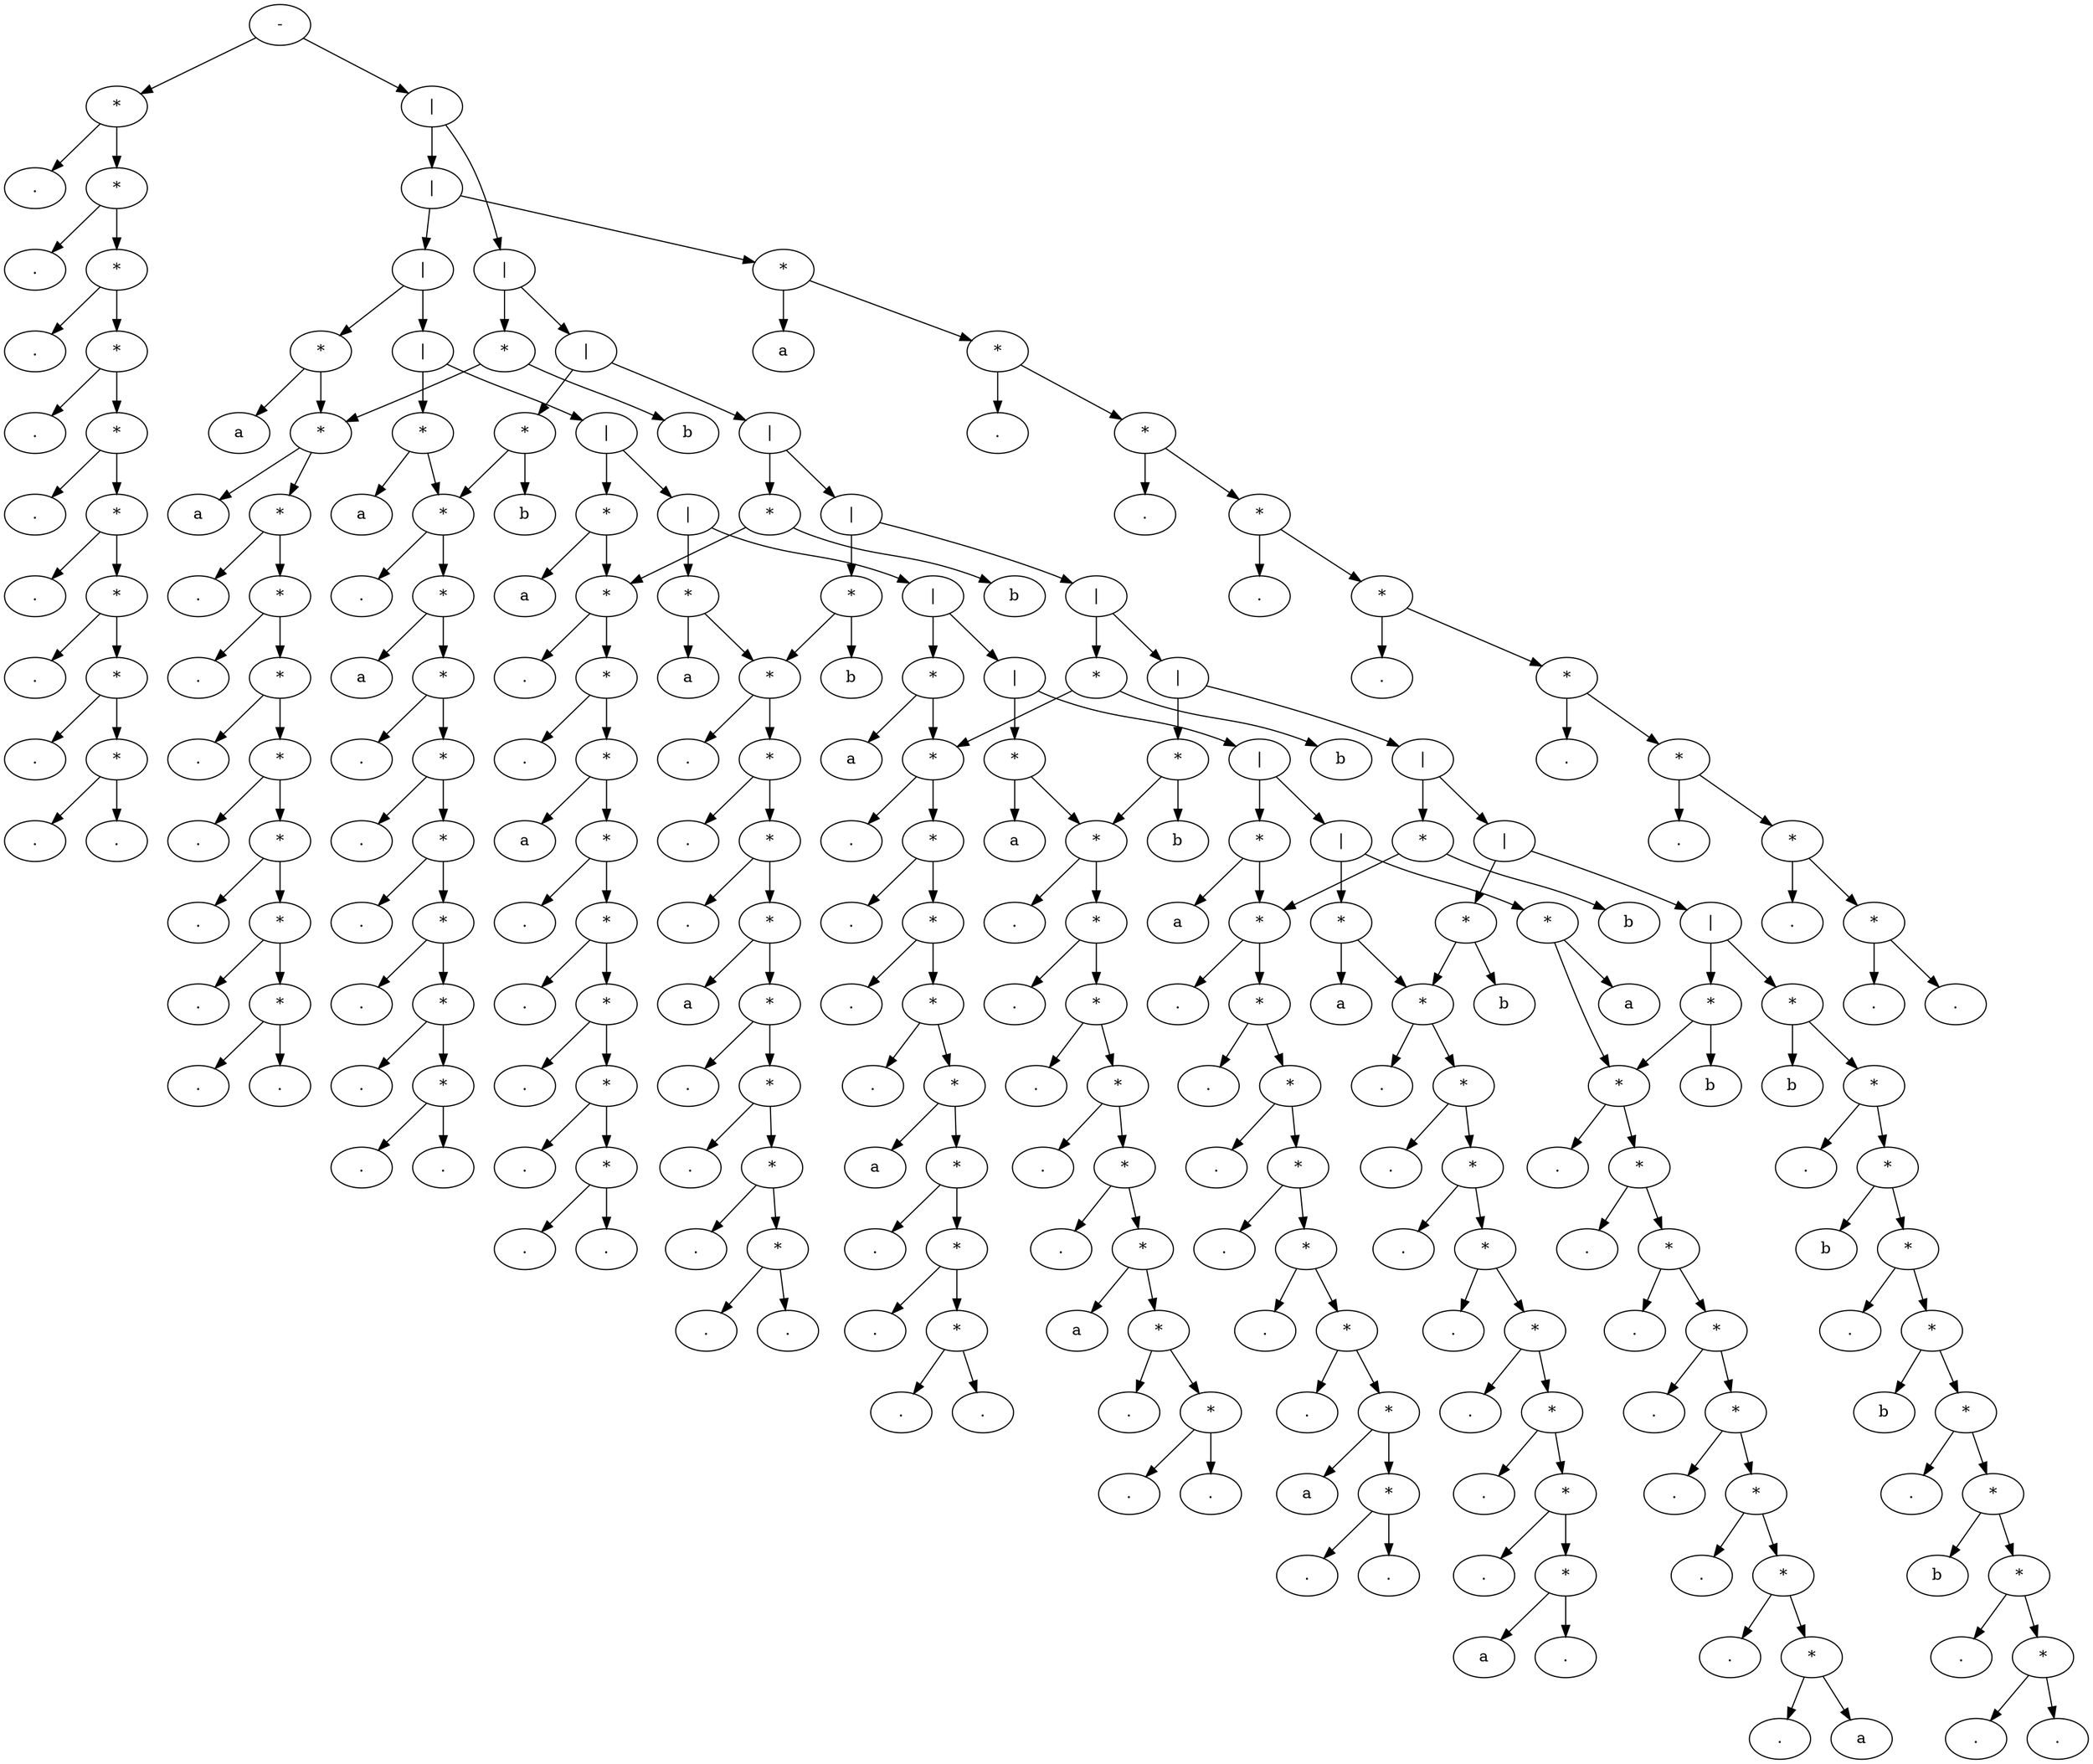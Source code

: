 digraph G {
	node_1 [label="-"]
		node_1 -> node_2
		node_1 -> node_3
	node_3 [label="|"]
		node_3 -> node_4
		node_3 -> node_5
	node_5 [label="|"]
		node_5 -> node_6
		node_5 -> node_7
	node_7 [label="|"]
		node_7 -> node_8
		node_7 -> node_9
	node_9 [label="|"]
		node_9 -> node_10
		node_9 -> node_11
	node_11 [label="|"]
		node_11 -> node_12
		node_11 -> node_13
	node_13 [label="|"]
		node_13 -> node_14
		node_13 -> node_15
	node_15 [label="|"]
		node_15 -> node_16
		node_15 -> node_17
	node_17 [label="|"]
		node_17 -> node_18
		node_17 -> node_19
	node_19 [label="|"]
		node_19 -> node_20
		node_19 -> node_21
	node_21 [label="|"]
		node_21 -> node_22
		node_21 -> node_23
	node_23 [label="*"]
		node_23 -> node_24
		node_23 -> node_25
	node_25 [label="*"]
		node_25 -> node_26
		node_25 -> node_27
	node_27 [label="*"]
		node_27 -> node_28
		node_27 -> node_29
	node_29 [label="*"]
		node_29 -> node_30
		node_29 -> node_31
	node_31 [label="*"]
		node_31 -> node_32
		node_31 -> node_33
	node_33 [label="*"]
		node_33 -> node_34
		node_33 -> node_35
	node_35 [label="*"]
		node_35 -> node_36
		node_35 -> node_37
	node_37 [label="*"]
		node_37 -> node_38
		node_37 -> node_39
	node_39 [label="*"]
		node_39 -> node_40
		node_39 -> node_41
	node_41[label="a"]
	node_40[label="."]
	node_38[label="."]
	node_36[label="."]
	node_34[label="."]
	node_32[label="."]
	node_30[label="."]
	node_28[label="."]
	node_26[label="."]
	node_24[label="a"]
	node_22 [label="*"]
		node_22 -> node_42
		node_22 -> node_43
	node_43 [label="*"]
		node_43 -> node_44
		node_43 -> node_45
	node_45 [label="*"]
		node_45 -> node_46
		node_45 -> node_47
	node_47 [label="*"]
		node_47 -> node_48
		node_47 -> node_49
	node_49 [label="*"]
		node_49 -> node_50
		node_49 -> node_51
	node_51 [label="*"]
		node_51 -> node_52
		node_51 -> node_53
	node_53 [label="*"]
		node_53 -> node_54
		node_53 -> node_55
	node_55 [label="*"]
		node_55 -> node_56
		node_55 -> node_57
	node_57 [label="*"]
		node_57 -> node_58
		node_57 -> node_59
	node_59[label="."]
	node_58[label="a"]
	node_56[label="."]
	node_54[label="."]
	node_52[label="."]
	node_50[label="."]
	node_48[label="."]
	node_46[label="."]
	node_44[label="."]
	node_42[label="a"]
	node_20 [label="*"]
		node_20 -> node_60
		node_20 -> node_61
	node_61 [label="*"]
		node_61 -> node_62
		node_61 -> node_63
	node_63 [label="*"]
		node_63 -> node_64
		node_63 -> node_65
	node_65 [label="*"]
		node_65 -> node_66
		node_65 -> node_67
	node_67 [label="*"]
		node_67 -> node_68
		node_67 -> node_69
	node_69 [label="*"]
		node_69 -> node_70
		node_69 -> node_71
	node_71 [label="*"]
		node_71 -> node_72
		node_71 -> node_73
	node_73 [label="*"]
		node_73 -> node_74
		node_73 -> node_75
	node_75 [label="*"]
		node_75 -> node_76
		node_75 -> node_77
	node_77[label="."]
	node_76[label="."]
	node_74[label="a"]
	node_72[label="."]
	node_70[label="."]
	node_68[label="."]
	node_66[label="."]
	node_64[label="."]
	node_62[label="."]
	node_60[label="a"]
	node_18 [label="*"]
		node_18 -> node_78
		node_18 -> node_79
	node_79 [label="*"]
		node_79 -> node_80
		node_79 -> node_81
	node_81 [label="*"]
		node_81 -> node_82
		node_81 -> node_83
	node_83 [label="*"]
		node_83 -> node_84
		node_83 -> node_85
	node_85 [label="*"]
		node_85 -> node_86
		node_85 -> node_87
	node_87 [label="*"]
		node_87 -> node_88
		node_87 -> node_89
	node_89 [label="*"]
		node_89 -> node_90
		node_89 -> node_91
	node_91 [label="*"]
		node_91 -> node_92
		node_91 -> node_93
	node_93 [label="*"]
		node_93 -> node_94
		node_93 -> node_95
	node_95[label="."]
	node_94[label="."]
	node_92[label="."]
	node_90[label="a"]
	node_88[label="."]
	node_86[label="."]
	node_84[label="."]
	node_82[label="."]
	node_80[label="."]
	node_78[label="a"]
	node_16 [label="*"]
		node_16 -> node_96
		node_16 -> node_97
	node_97 [label="*"]
		node_97 -> node_98
		node_97 -> node_99
	node_99 [label="*"]
		node_99 -> node_100
		node_99 -> node_101
	node_101 [label="*"]
		node_101 -> node_102
		node_101 -> node_103
	node_103 [label="*"]
		node_103 -> node_104
		node_103 -> node_105
	node_105 [label="*"]
		node_105 -> node_106
		node_105 -> node_107
	node_107 [label="*"]
		node_107 -> node_108
		node_107 -> node_109
	node_109 [label="*"]
		node_109 -> node_110
		node_109 -> node_111
	node_111 [label="*"]
		node_111 -> node_112
		node_111 -> node_113
	node_113[label="."]
	node_112[label="."]
	node_110[label="."]
	node_108[label="."]
	node_106[label="a"]
	node_104[label="."]
	node_102[label="."]
	node_100[label="."]
	node_98[label="."]
	node_96[label="a"]
	node_14 [label="*"]
		node_14 -> node_114
		node_14 -> node_115
	node_115 [label="*"]
		node_115 -> node_116
		node_115 -> node_117
	node_117 [label="*"]
		node_117 -> node_118
		node_117 -> node_119
	node_119 [label="*"]
		node_119 -> node_120
		node_119 -> node_121
	node_121 [label="*"]
		node_121 -> node_122
		node_121 -> node_123
	node_123 [label="*"]
		node_123 -> node_124
		node_123 -> node_125
	node_125 [label="*"]
		node_125 -> node_126
		node_125 -> node_127
	node_127 [label="*"]
		node_127 -> node_128
		node_127 -> node_129
	node_129 [label="*"]
		node_129 -> node_130
		node_129 -> node_131
	node_131[label="."]
	node_130[label="."]
	node_128[label="."]
	node_126[label="."]
	node_124[label="."]
	node_122[label="a"]
	node_120[label="."]
	node_118[label="."]
	node_116[label="."]
	node_114[label="a"]
	node_12 [label="*"]
		node_12 -> node_132
		node_12 -> node_133
	node_133 [label="*"]
		node_133 -> node_134
		node_133 -> node_135
	node_135 [label="*"]
		node_135 -> node_136
		node_135 -> node_137
	node_137 [label="*"]
		node_137 -> node_138
		node_137 -> node_139
	node_139 [label="*"]
		node_139 -> node_140
		node_139 -> node_141
	node_141 [label="*"]
		node_141 -> node_142
		node_141 -> node_143
	node_143 [label="*"]
		node_143 -> node_144
		node_143 -> node_145
	node_145 [label="*"]
		node_145 -> node_146
		node_145 -> node_147
	node_147 [label="*"]
		node_147 -> node_148
		node_147 -> node_149
	node_149[label="."]
	node_148[label="."]
	node_146[label="."]
	node_144[label="."]
	node_142[label="."]
	node_140[label="."]
	node_138[label="a"]
	node_136[label="."]
	node_134[label="."]
	node_132[label="a"]
	node_10 [label="*"]
		node_10 -> node_150
		node_10 -> node_151
	node_151 [label="*"]
		node_151 -> node_152
		node_151 -> node_153
	node_153 [label="*"]
		node_153 -> node_154
		node_153 -> node_155
	node_155 [label="*"]
		node_155 -> node_156
		node_155 -> node_157
	node_157 [label="*"]
		node_157 -> node_158
		node_157 -> node_159
	node_159 [label="*"]
		node_159 -> node_160
		node_159 -> node_161
	node_161 [label="*"]
		node_161 -> node_162
		node_161 -> node_163
	node_163 [label="*"]
		node_163 -> node_164
		node_163 -> node_165
	node_165 [label="*"]
		node_165 -> node_166
		node_165 -> node_167
	node_167[label="."]
	node_166[label="."]
	node_164[label="."]
	node_162[label="."]
	node_160[label="."]
	node_158[label="."]
	node_156[label="."]
	node_154[label="a"]
	node_152[label="."]
	node_150[label="a"]
	node_8 [label="*"]
		node_8 -> node_168
		node_8 -> node_169
	node_169 [label="*"]
		node_169 -> node_170
		node_169 -> node_171
	node_171 [label="*"]
		node_171 -> node_172
		node_171 -> node_173
	node_173 [label="*"]
		node_173 -> node_174
		node_173 -> node_175
	node_175 [label="*"]
		node_175 -> node_176
		node_175 -> node_177
	node_177 [label="*"]
		node_177 -> node_178
		node_177 -> node_179
	node_179 [label="*"]
		node_179 -> node_180
		node_179 -> node_181
	node_181 [label="*"]
		node_181 -> node_182
		node_181 -> node_183
	node_183 [label="*"]
		node_183 -> node_184
		node_183 -> node_185
	node_185[label="."]
	node_184[label="."]
	node_182[label="."]
	node_180[label="."]
	node_178[label="."]
	node_176[label="."]
	node_174[label="."]
	node_172[label="."]
	node_170[label="a"]
	node_168[label="a"]
	node_6 [label="*"]
		node_6 -> node_186
		node_6 -> node_187
	node_187 [label="*"]
		node_187 -> node_188
		node_187 -> node_189
	node_189 [label="*"]
		node_189 -> node_190
		node_189 -> node_191
	node_191 [label="*"]
		node_191 -> node_192
		node_191 -> node_193
	node_193 [label="*"]
		node_193 -> node_194
		node_193 -> node_195
	node_195 [label="*"]
		node_195 -> node_196
		node_195 -> node_197
	node_197 [label="*"]
		node_197 -> node_198
		node_197 -> node_199
	node_199 [label="*"]
		node_199 -> node_200
		node_199 -> node_201
	node_201 [label="*"]
		node_201 -> node_202
		node_201 -> node_203
	node_203[label="."]
	node_202[label="."]
	node_200[label="."]
	node_198[label="."]
	node_196[label="."]
	node_194[label="."]
	node_192[label="."]
	node_190[label="."]
	node_188[label="."]
	node_186[label="a"]
	node_4 [label="|"]
		node_4 -> node_204
		node_4 -> node_205
	node_205 [label="|"]
		node_205 -> node_206
		node_205 -> node_207
	node_207 [label="|"]
		node_207 -> node_208
		node_207 -> node_209
	node_209 [label="|"]
		node_209 -> node_210
		node_209 -> node_211
	node_211 [label="|"]
		node_211 -> node_212
		node_211 -> node_213
	node_213 [label="|"]
		node_213 -> node_214
		node_213 -> node_215
	node_215 [label="|"]
		node_215 -> node_216
		node_215 -> node_217
	node_217 [label="|"]
		node_217 -> node_218
		node_217 -> node_219
	node_219 [label="|"]
		node_219 -> node_220
		node_219 -> node_221
	node_221 [label="*"]
		node_221 -> node_222
		node_221 -> node_223
	node_223 [label="*"]
		node_223 -> node_224
		node_223 -> node_225
	node_225 [label="*"]
		node_225 -> node_226
		node_225 -> node_227
	node_227 [label="*"]
		node_227 -> node_228
		node_227 -> node_229
	node_229 [label="*"]
		node_229 -> node_230
		node_229 -> node_231
	node_231 [label="*"]
		node_231 -> node_232
		node_231 -> node_233
	node_233 [label="*"]
		node_233 -> node_234
		node_233 -> node_235
	node_235 [label="*"]
		node_235 -> node_236
		node_235 -> node_237
	node_237 [label="*"]
		node_237 -> node_238
		node_237 -> node_239
	node_239[label="."]
	node_238[label="."]
	node_236[label="."]
	node_234[label="b"]
	node_232[label="."]
	node_230[label="b"]
	node_228[label="."]
	node_226[label="b"]
	node_224[label="."]
	node_222[label="b"]
	node_220 [label="*"]
		node_220 -> node_240
		node_220 -> node_25
	node_240[label="b"]
	node_218 [label="*"]
		node_218 -> node_241
		node_218 -> node_43
	node_241[label="b"]
	node_216 [label="*"]
		node_216 -> node_242
		node_216 -> node_61
	node_242[label="b"]
	node_214 [label="*"]
		node_214 -> node_243
		node_214 -> node_79
	node_243[label="b"]
	node_212 [label="*"]
		node_212 -> node_244
		node_212 -> node_97
	node_244[label="b"]
	node_210 [label="*"]
		node_210 -> node_245
		node_210 -> node_115
	node_245[label="b"]
	node_208 [label="*"]
		node_208 -> node_246
		node_208 -> node_133
	node_246[label="b"]
	node_206 [label="*"]
		node_206 -> node_247
		node_206 -> node_151
	node_247[label="b"]
	node_204 [label="*"]
		node_204 -> node_248
		node_204 -> node_169
	node_248[label="b"]
	node_2 [label="*"]
		node_2 -> node_249
		node_2 -> node_250
	node_250 [label="*"]
		node_250 -> node_251
		node_250 -> node_252
	node_252 [label="*"]
		node_252 -> node_253
		node_252 -> node_254
	node_254 [label="*"]
		node_254 -> node_255
		node_254 -> node_256
	node_256 [label="*"]
		node_256 -> node_257
		node_256 -> node_258
	node_258 [label="*"]
		node_258 -> node_259
		node_258 -> node_260
	node_260 [label="*"]
		node_260 -> node_261
		node_260 -> node_262
	node_262 [label="*"]
		node_262 -> node_263
		node_262 -> node_264
	node_264 [label="*"]
		node_264 -> node_265
		node_264 -> node_266
	node_266[label="."]
	node_265[label="."]
	node_263[label="."]
	node_261[label="."]
	node_259[label="."]
	node_257[label="."]
	node_255[label="."]
	node_253[label="."]
	node_251[label="."]
	node_249[label="."]
}
